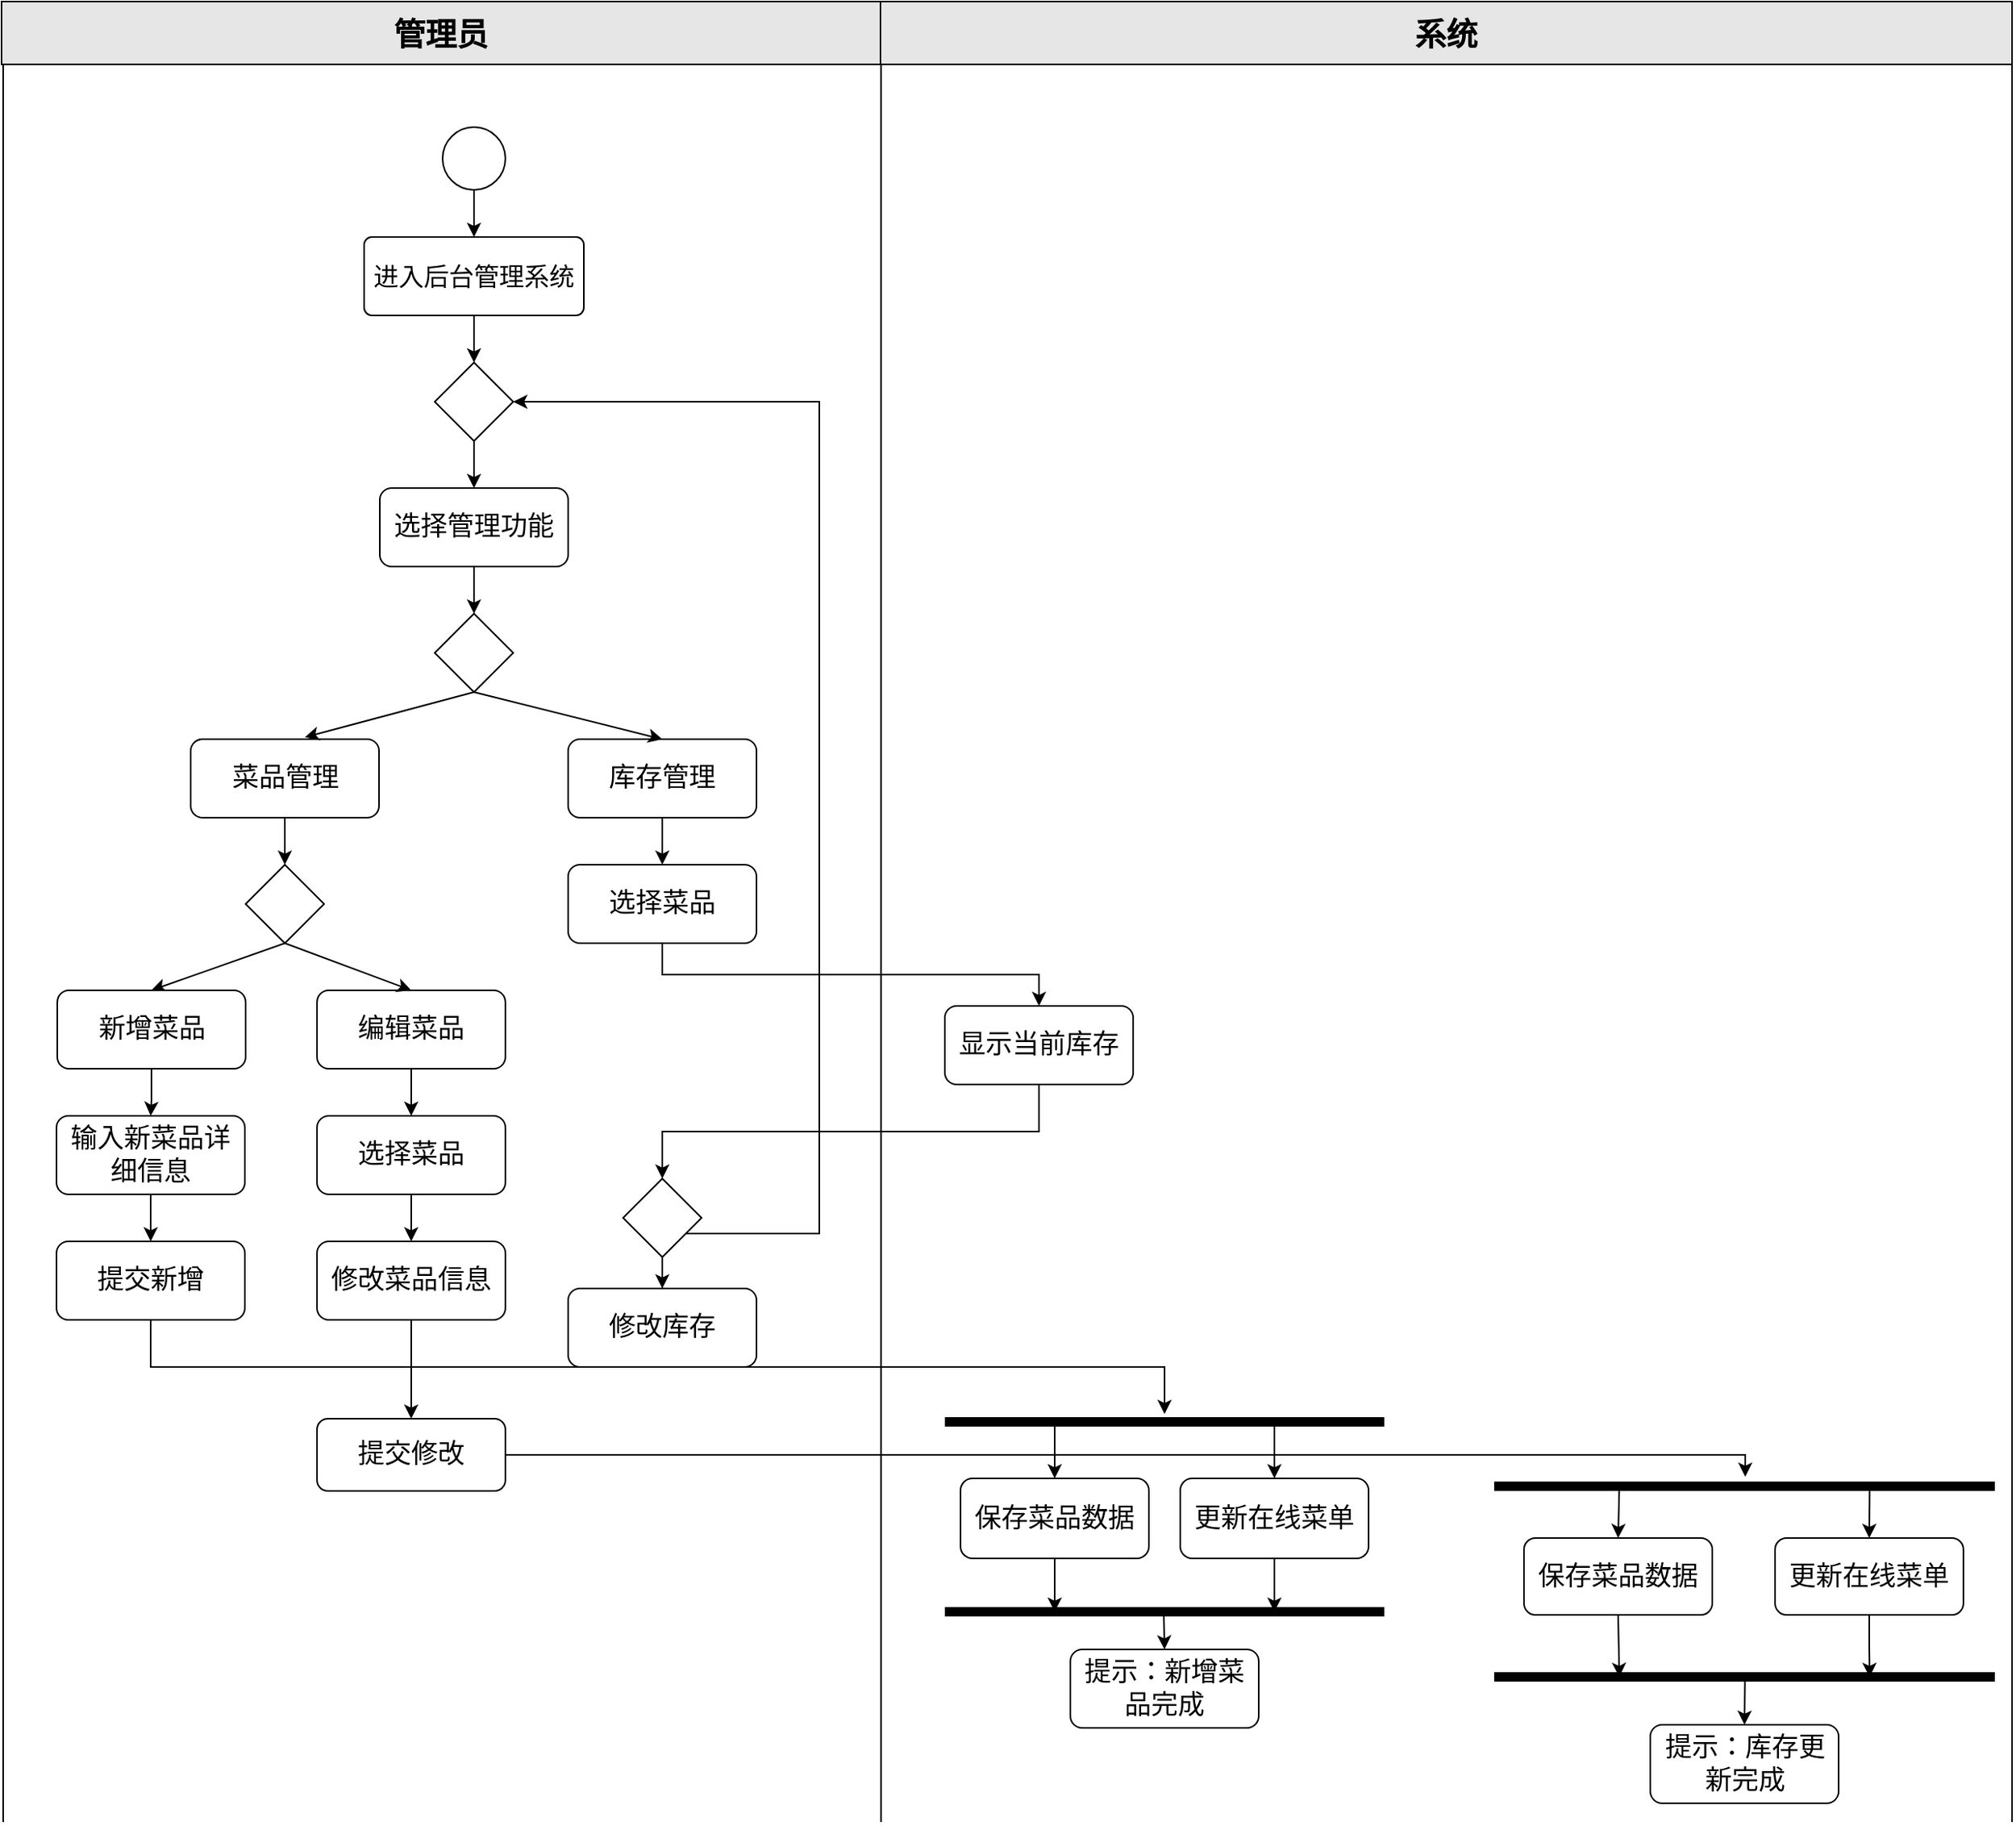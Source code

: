 <mxfile version="27.0.5">
  <diagram name="第 1 页" id="OfFDXcEh4mvgwOR_4sZM">
    <mxGraphModel dx="3284" dy="1823" grid="1" gridSize="10" guides="1" tooltips="1" connect="1" arrows="1" fold="1" page="1" pageScale="1" pageWidth="827" pageHeight="1169" math="0" shadow="0">
      <root>
        <mxCell id="0" />
        <mxCell id="1" parent="0" />
        <mxCell id="ZkD1P1Wt4bG5LlNcU552-23" style="edgeStyle=orthogonalEdgeStyle;rounded=0;orthogonalLoop=1;jettySize=auto;html=1;exitX=0.5;exitY=1;exitDx=0;exitDy=0;labelBackgroundColor=none;fontColor=default;" parent="1" source="jzol34q8vQIkxrYHAkH4-21" target="wrpRZbD9yLnscSps5DgX-5" edge="1">
          <mxGeometry relative="1" as="geometry" />
        </mxCell>
        <mxCell id="ZkD1P1Wt4bG5LlNcU552-22" style="edgeStyle=orthogonalEdgeStyle;rounded=0;orthogonalLoop=1;jettySize=auto;html=1;exitX=0.5;exitY=1;exitDx=0;exitDy=0;entryX=0.5;entryY=0;entryDx=0;entryDy=0;labelBackgroundColor=none;fontColor=default;" parent="1" source="wrpRZbD9yLnscSps5DgX-1" target="ZkD1P1Wt4bG5LlNcU552-5" edge="1">
          <mxGeometry relative="1" as="geometry" />
        </mxCell>
        <mxCell id="ZkD1P1Wt4bG5LlNcU552-24" style="edgeStyle=orthogonalEdgeStyle;rounded=0;orthogonalLoop=1;jettySize=auto;html=1;exitX=0.5;exitY=1;exitDx=0;exitDy=0;entryX=0.5;entryY=0;entryDx=0;entryDy=0;labelBackgroundColor=none;fontColor=default;" parent="1" source="wrpRZbD9yLnscSps5DgX-5" target="ZkD1P1Wt4bG5LlNcU552-4" edge="1">
          <mxGeometry relative="1" as="geometry" />
        </mxCell>
        <mxCell id="wrpRZbD9yLnscSps5DgX-5" value="输入新菜品详细信息" style="rounded=1;whiteSpace=wrap;html=1;fontSize=17;fontFamily=黑体;labelBackgroundColor=none;" parent="1" vertex="1">
          <mxGeometry x="-46" y="790" width="120" height="50" as="geometry" />
        </mxCell>
        <mxCell id="ZkD1P1Wt4bG5LlNcU552-37" style="edgeStyle=orthogonalEdgeStyle;rounded=0;orthogonalLoop=1;jettySize=auto;html=1;exitX=0.5;exitY=1;exitDx=0;exitDy=0;labelBackgroundColor=none;fontColor=default;" parent="1" source="ZkD1P1Wt4bG5LlNcU552-4" target="ZkD1P1Wt4bG5LlNcU552-36" edge="1">
          <mxGeometry relative="1" as="geometry" />
        </mxCell>
        <mxCell id="ZkD1P1Wt4bG5LlNcU552-4" value="提交新增" style="rounded=1;whiteSpace=wrap;html=1;fontSize=17;fontFamily=黑体;labelBackgroundColor=none;" parent="1" vertex="1">
          <mxGeometry x="-46" y="870" width="120" height="50" as="geometry" />
        </mxCell>
        <mxCell id="ZkD1P1Wt4bG5LlNcU552-25" style="edgeStyle=orthogonalEdgeStyle;rounded=0;orthogonalLoop=1;jettySize=auto;html=1;exitX=0.5;exitY=1;exitDx=0;exitDy=0;labelBackgroundColor=none;fontColor=default;" parent="1" source="ZkD1P1Wt4bG5LlNcU552-5" target="ZkD1P1Wt4bG5LlNcU552-6" edge="1">
          <mxGeometry relative="1" as="geometry" />
        </mxCell>
        <mxCell id="ZkD1P1Wt4bG5LlNcU552-5" value="选择菜品" style="rounded=1;whiteSpace=wrap;html=1;fontSize=17;fontFamily=黑体;labelBackgroundColor=none;" parent="1" vertex="1">
          <mxGeometry x="120" y="790" width="120" height="50" as="geometry" />
        </mxCell>
        <mxCell id="ZkD1P1Wt4bG5LlNcU552-26" style="edgeStyle=orthogonalEdgeStyle;rounded=0;orthogonalLoop=1;jettySize=auto;html=1;exitX=0.5;exitY=1;exitDx=0;exitDy=0;entryX=0.5;entryY=0;entryDx=0;entryDy=0;labelBackgroundColor=none;fontColor=default;" parent="1" source="ZkD1P1Wt4bG5LlNcU552-6" target="ZkD1P1Wt4bG5LlNcU552-7" edge="1">
          <mxGeometry relative="1" as="geometry" />
        </mxCell>
        <mxCell id="ZkD1P1Wt4bG5LlNcU552-6" value="修改菜品信息" style="rounded=1;whiteSpace=wrap;html=1;fontSize=17;fontFamily=黑体;labelBackgroundColor=none;" parent="1" vertex="1">
          <mxGeometry x="120" y="870" width="120" height="50" as="geometry" />
        </mxCell>
        <mxCell id="ZkD1P1Wt4bG5LlNcU552-7" value="提交修改" style="rounded=1;whiteSpace=wrap;html=1;fontSize=17;fontFamily=黑体;labelBackgroundColor=none;" parent="1" vertex="1">
          <mxGeometry x="120" y="983" width="120" height="46" as="geometry" />
        </mxCell>
        <mxCell id="ZkD1P1Wt4bG5LlNcU552-16" style="edgeStyle=orthogonalEdgeStyle;rounded=0;orthogonalLoop=1;jettySize=auto;html=1;exitX=0.5;exitY=1;exitDx=0;exitDy=0;labelBackgroundColor=none;fontColor=default;" parent="1" source="ZkD1P1Wt4bG5LlNcU552-8" target="ZkD1P1Wt4bG5LlNcU552-14" edge="1">
          <mxGeometry relative="1" as="geometry" />
        </mxCell>
        <mxCell id="ZkD1P1Wt4bG5LlNcU552-8" value="选择菜品" style="rounded=1;whiteSpace=wrap;html=1;fontSize=17;fontFamily=黑体;labelBackgroundColor=none;" parent="1" vertex="1">
          <mxGeometry x="280" y="630" width="120" height="50" as="geometry" />
        </mxCell>
        <mxCell id="ZkD1P1Wt4bG5LlNcU552-80" style="edgeStyle=orthogonalEdgeStyle;rounded=0;orthogonalLoop=1;jettySize=auto;html=1;exitX=0.5;exitY=1;exitDx=0;exitDy=0;labelBackgroundColor=none;fontColor=default;" parent="1" source="ZkD1P1Wt4bG5LlNcU552-14" target="ZkD1P1Wt4bG5LlNcU552-15" edge="1">
          <mxGeometry relative="1" as="geometry" />
        </mxCell>
        <mxCell id="ZkD1P1Wt4bG5LlNcU552-14" value="显示当前库存" style="rounded=1;whiteSpace=wrap;html=1;fontSize=17;fontFamily=黑体;labelBackgroundColor=none;" parent="1" vertex="1">
          <mxGeometry x="520" y="720" width="120" height="50" as="geometry" />
        </mxCell>
        <mxCell id="ZkD1P1Wt4bG5LlNcU552-81" style="edgeStyle=orthogonalEdgeStyle;rounded=0;orthogonalLoop=1;jettySize=auto;html=1;entryX=0.5;entryY=0;entryDx=0;entryDy=0;labelBackgroundColor=none;fontColor=default;" parent="1" source="ZkD1P1Wt4bG5LlNcU552-15" target="ZkD1P1Wt4bG5LlNcU552-18" edge="1">
          <mxGeometry relative="1" as="geometry" />
        </mxCell>
        <mxCell id="ZkD1P1Wt4bG5LlNcU552-82" style="edgeStyle=orthogonalEdgeStyle;rounded=0;orthogonalLoop=1;jettySize=auto;html=1;entryX=1;entryY=0.5;entryDx=0;entryDy=0;labelBackgroundColor=none;fontColor=default;" parent="1" source="ZkD1P1Wt4bG5LlNcU552-15" target="ZkD1P1Wt4bG5LlNcU552-1" edge="1">
          <mxGeometry relative="1" as="geometry">
            <Array as="points">
              <mxPoint x="440" y="865" />
              <mxPoint x="440" y="335" />
            </Array>
          </mxGeometry>
        </mxCell>
        <mxCell id="ZkD1P1Wt4bG5LlNcU552-15" value="" style="rhombus;whiteSpace=wrap;html=1;labelBackgroundColor=none;" parent="1" vertex="1">
          <mxGeometry x="315" y="830" width="50" height="50" as="geometry" />
        </mxCell>
        <mxCell id="ZkD1P1Wt4bG5LlNcU552-18" value="修改库存" style="rounded=1;whiteSpace=wrap;html=1;fontSize=17;fontFamily=黑体;labelBackgroundColor=none;" parent="1" vertex="1">
          <mxGeometry x="280" y="900" width="120" height="50" as="geometry" />
        </mxCell>
        <mxCell id="ZkD1P1Wt4bG5LlNcU552-40" style="edgeStyle=orthogonalEdgeStyle;rounded=0;orthogonalLoop=1;jettySize=auto;html=1;exitX=0.75;exitY=0.5;exitDx=0;exitDy=0;exitPerimeter=0;entryX=0.5;entryY=0;entryDx=0;entryDy=0;labelBackgroundColor=none;fontColor=default;" parent="1" source="ZkD1P1Wt4bG5LlNcU552-30" target="ZkD1P1Wt4bG5LlNcU552-35" edge="1">
          <mxGeometry relative="1" as="geometry" />
        </mxCell>
        <mxCell id="ZkD1P1Wt4bG5LlNcU552-41" style="edgeStyle=orthogonalEdgeStyle;rounded=0;orthogonalLoop=1;jettySize=auto;html=1;exitX=0.25;exitY=0.5;exitDx=0;exitDy=0;exitPerimeter=0;entryX=0.5;entryY=0;entryDx=0;entryDy=0;labelBackgroundColor=none;fontColor=default;" parent="1" source="ZkD1P1Wt4bG5LlNcU552-30" target="ZkD1P1Wt4bG5LlNcU552-34" edge="1">
          <mxGeometry relative="1" as="geometry" />
        </mxCell>
        <mxCell id="ZkD1P1Wt4bG5LlNcU552-30" value="" style="shape=line;html=1;strokeWidth=6;labelBackgroundColor=none;" parent="1" vertex="1">
          <mxGeometry x="870" y="1021" width="319" height="10" as="geometry" />
        </mxCell>
        <mxCell id="ZkD1P1Wt4bG5LlNcU552-34" value="保存菜品数据" style="rounded=1;whiteSpace=wrap;html=1;fontFamily=黑体;fontSize=17;labelBackgroundColor=none;" parent="1" vertex="1">
          <mxGeometry x="889" y="1059" width="120" height="49" as="geometry" />
        </mxCell>
        <mxCell id="ZkD1P1Wt4bG5LlNcU552-35" value="更新在线菜单" style="rounded=1;whiteSpace=wrap;html=1;fontSize=17;fontFamily=黑体;labelBackgroundColor=none;" parent="1" vertex="1">
          <mxGeometry x="1049" y="1059" width="120" height="49" as="geometry" />
        </mxCell>
        <mxCell id="ZkD1P1Wt4bG5LlNcU552-44" style="edgeStyle=orthogonalEdgeStyle;rounded=0;orthogonalLoop=1;jettySize=auto;html=1;exitX=0.25;exitY=0.5;exitDx=0;exitDy=0;exitPerimeter=0;labelBackgroundColor=none;fontColor=default;" parent="1" source="ZkD1P1Wt4bG5LlNcU552-36" target="ZkD1P1Wt4bG5LlNcU552-42" edge="1">
          <mxGeometry relative="1" as="geometry" />
        </mxCell>
        <mxCell id="ZkD1P1Wt4bG5LlNcU552-45" style="edgeStyle=orthogonalEdgeStyle;rounded=0;orthogonalLoop=1;jettySize=auto;html=1;exitX=0.75;exitY=0.5;exitDx=0;exitDy=0;exitPerimeter=0;entryX=0.5;entryY=0;entryDx=0;entryDy=0;labelBackgroundColor=none;fontColor=default;" parent="1" source="ZkD1P1Wt4bG5LlNcU552-36" target="ZkD1P1Wt4bG5LlNcU552-43" edge="1">
          <mxGeometry relative="1" as="geometry">
            <mxPoint x="710" y="1090" as="targetPoint" />
          </mxGeometry>
        </mxCell>
        <mxCell id="ZkD1P1Wt4bG5LlNcU552-36" value="" style="shape=line;html=1;strokeWidth=6;labelBackgroundColor=none;" parent="1" vertex="1">
          <mxGeometry x="520" y="980" width="280" height="10" as="geometry" />
        </mxCell>
        <mxCell id="ZkD1P1Wt4bG5LlNcU552-42" value="保存菜品数据" style="rounded=1;whiteSpace=wrap;html=1;fontSize=17;fontFamily=黑体;labelBackgroundColor=none;" parent="1" vertex="1">
          <mxGeometry x="530" y="1021" width="120" height="51" as="geometry" />
        </mxCell>
        <mxCell id="ZkD1P1Wt4bG5LlNcU552-43" value="更新在线菜单" style="rounded=1;whiteSpace=wrap;html=1;fontSize=17;fontFamily=黑体;labelBackgroundColor=none;" parent="1" vertex="1">
          <mxGeometry x="670" y="1021" width="120" height="51" as="geometry" />
        </mxCell>
        <mxCell id="ZkD1P1Wt4bG5LlNcU552-50" style="edgeStyle=orthogonalEdgeStyle;rounded=0;orthogonalLoop=1;jettySize=auto;html=1;entryX=0.5;entryY=0;entryDx=0;entryDy=0;exitX=0.498;exitY=0.212;exitDx=0;exitDy=0;exitPerimeter=0;labelBackgroundColor=none;fontColor=default;" parent="1" source="ZkD1P1Wt4bG5LlNcU552-46" target="ZkD1P1Wt4bG5LlNcU552-49" edge="1">
          <mxGeometry relative="1" as="geometry" />
        </mxCell>
        <mxCell id="ZkD1P1Wt4bG5LlNcU552-46" value="" style="shape=line;html=1;strokeWidth=6;labelBackgroundColor=none;" parent="1" vertex="1">
          <mxGeometry x="520" y="1101" width="280" height="10" as="geometry" />
        </mxCell>
        <mxCell id="ZkD1P1Wt4bG5LlNcU552-47" style="edgeStyle=orthogonalEdgeStyle;rounded=0;orthogonalLoop=1;jettySize=auto;html=1;exitX=0.5;exitY=1;exitDx=0;exitDy=0;entryX=0.25;entryY=0.5;entryDx=0;entryDy=0;entryPerimeter=0;labelBackgroundColor=none;fontColor=default;" parent="1" source="ZkD1P1Wt4bG5LlNcU552-42" target="ZkD1P1Wt4bG5LlNcU552-46" edge="1">
          <mxGeometry relative="1" as="geometry" />
        </mxCell>
        <mxCell id="ZkD1P1Wt4bG5LlNcU552-48" style="edgeStyle=orthogonalEdgeStyle;rounded=0;orthogonalLoop=1;jettySize=auto;html=1;exitX=0.5;exitY=1;exitDx=0;exitDy=0;entryX=0.75;entryY=0.5;entryDx=0;entryDy=0;entryPerimeter=0;labelBackgroundColor=none;fontColor=default;" parent="1" source="ZkD1P1Wt4bG5LlNcU552-43" target="ZkD1P1Wt4bG5LlNcU552-46" edge="1">
          <mxGeometry relative="1" as="geometry">
            <mxPoint x="710" y="1101" as="sourcePoint" />
          </mxGeometry>
        </mxCell>
        <mxCell id="ZkD1P1Wt4bG5LlNcU552-49" value="提示：新增菜品完成" style="rounded=1;whiteSpace=wrap;html=1;fontSize=17;fontFamily=黑体;labelBackgroundColor=none;" parent="1" vertex="1">
          <mxGeometry x="600" y="1130" width="120" height="50" as="geometry" />
        </mxCell>
        <mxCell id="ZkD1P1Wt4bG5LlNcU552-51" value="提示：库存更新&lt;span style=&quot;background-color: transparent; color: light-dark(rgb(0, 0, 0), rgb(255, 255, 255));&quot;&gt;完成&lt;/span&gt;" style="rounded=1;whiteSpace=wrap;html=1;fontSize=17;fontFamily=黑体;labelBackgroundColor=none;" parent="1" vertex="1">
          <mxGeometry x="969.5" y="1178" width="120" height="50" as="geometry" />
        </mxCell>
        <mxCell id="ZkD1P1Wt4bG5LlNcU552-77" style="edgeStyle=orthogonalEdgeStyle;rounded=0;orthogonalLoop=1;jettySize=auto;html=1;entryX=0.5;entryY=0;entryDx=0;entryDy=0;labelBackgroundColor=none;fontColor=default;" parent="1" source="jzol34q8vQIkxrYHAkH4-4" target="ZkD1P1Wt4bG5LlNcU552-1" edge="1">
          <mxGeometry relative="1" as="geometry" />
        </mxCell>
        <mxCell id="jzol34q8vQIkxrYHAkH4-4" value="&lt;font style=&quot;vertical-align: inherit;&quot;&gt;&lt;font style=&quot;vertical-align: inherit; font-size: 16px;&quot;&gt;进入后台管理系统&lt;/font&gt;&lt;/font&gt;" style="html=1;align=center;verticalAlign=middle;rounded=1;absoluteArcSize=1;arcSize=10;dashed=0;whiteSpace=wrap;labelBackgroundColor=none;" parent="1" vertex="1">
          <mxGeometry x="150" y="230" width="140" height="50" as="geometry" />
        </mxCell>
        <mxCell id="ZkD1P1Wt4bG5LlNcU552-1" value="" style="rhombus;whiteSpace=wrap;html=1;labelBackgroundColor=none;" parent="1" vertex="1">
          <mxGeometry x="195" y="310" width="50" height="50" as="geometry" />
        </mxCell>
        <mxCell id="ZkD1P1Wt4bG5LlNcU552-73" style="edgeStyle=orthogonalEdgeStyle;rounded=0;orthogonalLoop=1;jettySize=auto;html=1;exitX=0.5;exitY=1;exitDx=0;exitDy=0;labelBackgroundColor=none;fontColor=default;" parent="1" source="jzol34q8vQIkxrYHAkH4-8" target="jzol34q8vQIkxrYHAkH4-11" edge="1">
          <mxGeometry relative="1" as="geometry" />
        </mxCell>
        <mxCell id="jzol34q8vQIkxrYHAkH4-8" value="&lt;font face=&quot;黑体&quot; style=&quot;font-size: 17px;&quot;&gt;选择管理功能&lt;/font&gt;" style="rounded=1;whiteSpace=wrap;html=1;labelBackgroundColor=none;" parent="1" vertex="1">
          <mxGeometry x="160" y="390" width="120" height="50" as="geometry" />
        </mxCell>
        <mxCell id="ZkD1P1Wt4bG5LlNcU552-2" style="edgeStyle=orthogonalEdgeStyle;rounded=0;orthogonalLoop=1;jettySize=auto;html=1;entryX=0.5;entryY=0;entryDx=0;entryDy=0;labelBackgroundColor=none;fontColor=default;" parent="1" source="ZkD1P1Wt4bG5LlNcU552-1" target="jzol34q8vQIkxrYHAkH4-8" edge="1">
          <mxGeometry relative="1" as="geometry" />
        </mxCell>
        <mxCell id="jzol34q8vQIkxrYHAkH4-11" value="" style="rhombus;whiteSpace=wrap;html=1;labelBackgroundColor=none;" parent="1" vertex="1">
          <mxGeometry x="195" y="470" width="50" height="50" as="geometry" />
        </mxCell>
        <mxCell id="jzol34q8vQIkxrYHAkH4-13" value="&lt;font style=&quot;vertical-align: inherit;&quot;&gt;&lt;font face=&quot;黑体&quot; style=&quot;vertical-align: inherit; font-size: 17px;&quot;&gt;菜品管理&lt;/font&gt;&lt;/font&gt;" style="rounded=1;whiteSpace=wrap;html=1;labelBackgroundColor=none;" parent="1" vertex="1">
          <mxGeometry x="39.5" y="550" width="120" height="50" as="geometry" />
        </mxCell>
        <mxCell id="jzol34q8vQIkxrYHAkH4-16" style="rounded=0;orthogonalLoop=1;jettySize=auto;html=1;exitX=0.5;exitY=1;exitDx=0;exitDy=0;entryX=0.606;entryY=-0.024;entryDx=0;entryDy=0;entryPerimeter=0;labelBackgroundColor=none;fontColor=default;" parent="1" source="jzol34q8vQIkxrYHAkH4-11" target="jzol34q8vQIkxrYHAkH4-13" edge="1">
          <mxGeometry relative="1" as="geometry" />
        </mxCell>
        <mxCell id="ZkD1P1Wt4bG5LlNcU552-78" style="edgeStyle=orthogonalEdgeStyle;rounded=0;orthogonalLoop=1;jettySize=auto;html=1;entryX=0.5;entryY=0;entryDx=0;entryDy=0;labelBackgroundColor=none;fontColor=default;" parent="1" source="jzol34q8vQIkxrYHAkH4-14" target="ZkD1P1Wt4bG5LlNcU552-8" edge="1">
          <mxGeometry relative="1" as="geometry" />
        </mxCell>
        <mxCell id="jzol34q8vQIkxrYHAkH4-14" value="&lt;font style=&quot;vertical-align: inherit;&quot;&gt;&lt;font style=&quot;vertical-align: inherit;&quot;&gt;&lt;font style=&quot;vertical-align: inherit;&quot;&gt;&lt;font face=&quot;黑体&quot; style=&quot;vertical-align: inherit; font-size: 17px;&quot;&gt;库存管理&lt;/font&gt;&lt;/font&gt;&lt;/font&gt;&lt;/font&gt;" style="rounded=1;whiteSpace=wrap;html=1;labelBackgroundColor=none;" parent="1" vertex="1">
          <mxGeometry x="280" y="550" width="120" height="50" as="geometry" />
        </mxCell>
        <mxCell id="jzol34q8vQIkxrYHAkH4-17" style="rounded=0;orthogonalLoop=1;jettySize=auto;html=1;exitX=0.5;exitY=1;exitDx=0;exitDy=0;entryX=0.5;entryY=0;entryDx=0;entryDy=0;labelBackgroundColor=none;fontColor=default;" parent="1" source="jzol34q8vQIkxrYHAkH4-11" target="jzol34q8vQIkxrYHAkH4-14" edge="1">
          <mxGeometry relative="1" as="geometry" />
        </mxCell>
        <mxCell id="jzol34q8vQIkxrYHAkH4-19" value="" style="rhombus;whiteSpace=wrap;html=1;labelBackgroundColor=none;" parent="1" vertex="1">
          <mxGeometry x="74.5" y="630" width="50" height="50" as="geometry" />
        </mxCell>
        <mxCell id="jzol34q8vQIkxrYHAkH4-20" style="edgeStyle=orthogonalEdgeStyle;rounded=0;orthogonalLoop=1;jettySize=auto;html=1;entryX=0.5;entryY=0;entryDx=0;entryDy=0;labelBackgroundColor=none;fontColor=default;" parent="1" source="jzol34q8vQIkxrYHAkH4-13" target="jzol34q8vQIkxrYHAkH4-19" edge="1">
          <mxGeometry relative="1" as="geometry" />
        </mxCell>
        <mxCell id="wrpRZbD9yLnscSps5DgX-3" style="rounded=0;orthogonalLoop=1;jettySize=auto;html=1;entryX=0.5;entryY=0;entryDx=0;entryDy=0;exitX=0.5;exitY=1;exitDx=0;exitDy=0;labelBackgroundColor=none;fontColor=default;" parent="1" source="jzol34q8vQIkxrYHAkH4-19" target="jzol34q8vQIkxrYHAkH4-21" edge="1">
          <mxGeometry relative="1" as="geometry">
            <mxPoint x="60" y="720" as="targetPoint" />
          </mxGeometry>
        </mxCell>
        <mxCell id="wrpRZbD9yLnscSps5DgX-1" value="编辑&lt;span style=&quot;background-color: transparent; color: light-dark(rgb(0, 0, 0), rgb(255, 255, 255));&quot;&gt;菜品&lt;/span&gt;" style="rounded=1;whiteSpace=wrap;html=1;fontSize=17;fontFamily=黑体;labelBackgroundColor=none;" parent="1" vertex="1">
          <mxGeometry x="120" y="710" width="120" height="50" as="geometry" />
        </mxCell>
        <mxCell id="wrpRZbD9yLnscSps5DgX-2" style="rounded=0;orthogonalLoop=1;jettySize=auto;html=1;exitX=0.5;exitY=1;exitDx=0;exitDy=0;entryX=0.5;entryY=0;entryDx=0;entryDy=0;labelBackgroundColor=none;fontColor=default;" parent="1" source="jzol34q8vQIkxrYHAkH4-19" target="wrpRZbD9yLnscSps5DgX-1" edge="1">
          <mxGeometry relative="1" as="geometry" />
        </mxCell>
        <mxCell id="jzol34q8vQIkxrYHAkH4-21" value="&lt;font style=&quot;font-size: 17px;&quot; face=&quot;黑体&quot;&gt;新增菜品&lt;/font&gt;" style="rounded=1;whiteSpace=wrap;html=1;labelBackgroundColor=none;" parent="1" vertex="1">
          <mxGeometry x="-45.5" y="710" width="120" height="50" as="geometry" />
        </mxCell>
        <mxCell id="ZkD1P1Wt4bG5LlNcU552-75" style="edgeStyle=orthogonalEdgeStyle;rounded=0;orthogonalLoop=1;jettySize=auto;html=1;labelBackgroundColor=none;fontColor=default;" parent="1" source="ZkD1P1Wt4bG5LlNcU552-74" target="jzol34q8vQIkxrYHAkH4-4" edge="1">
          <mxGeometry relative="1" as="geometry" />
        </mxCell>
        <mxCell id="ZkD1P1Wt4bG5LlNcU552-74" value="" style="ellipse;html=1;labelBackgroundColor=none;" parent="1" vertex="1">
          <mxGeometry x="200" y="160" width="40" height="40" as="geometry" />
        </mxCell>
        <mxCell id="ZkD1P1Wt4bG5LlNcU552-83" style="edgeStyle=orthogonalEdgeStyle;rounded=0;orthogonalLoop=1;jettySize=auto;html=1;labelBackgroundColor=none;fontColor=default;" parent="1" source="ZkD1P1Wt4bG5LlNcU552-7" edge="1">
          <mxGeometry relative="1" as="geometry">
            <mxPoint x="1030" y="1020" as="targetPoint" />
            <Array as="points">
              <mxPoint x="1030" y="1006" />
            </Array>
          </mxGeometry>
        </mxCell>
        <mxCell id="ZkD1P1Wt4bG5LlNcU552-88" style="edgeStyle=orthogonalEdgeStyle;rounded=0;orthogonalLoop=1;jettySize=auto;html=1;entryX=0.5;entryY=0;entryDx=0;entryDy=0;exitX=0.501;exitY=0.537;exitDx=0;exitDy=0;exitPerimeter=0;labelBackgroundColor=none;fontColor=default;" parent="1" source="ZkD1P1Wt4bG5LlNcU552-84" target="ZkD1P1Wt4bG5LlNcU552-51" edge="1">
          <mxGeometry relative="1" as="geometry" />
        </mxCell>
        <mxCell id="ZkD1P1Wt4bG5LlNcU552-84" value="" style="shape=line;html=1;strokeWidth=6;labelBackgroundColor=none;" parent="1" vertex="1">
          <mxGeometry x="870" y="1137" width="319" height="21" as="geometry" />
        </mxCell>
        <mxCell id="ZkD1P1Wt4bG5LlNcU552-86" style="edgeStyle=orthogonalEdgeStyle;rounded=0;orthogonalLoop=1;jettySize=auto;html=1;entryX=0.75;entryY=0.5;entryDx=0;entryDy=0;entryPerimeter=0;labelBackgroundColor=none;fontColor=default;" parent="1" source="ZkD1P1Wt4bG5LlNcU552-35" target="ZkD1P1Wt4bG5LlNcU552-84" edge="1">
          <mxGeometry relative="1" as="geometry" />
        </mxCell>
        <mxCell id="ZkD1P1Wt4bG5LlNcU552-87" style="edgeStyle=orthogonalEdgeStyle;rounded=0;orthogonalLoop=1;jettySize=auto;html=1;exitX=0.5;exitY=1;exitDx=0;exitDy=0;entryX=0.25;entryY=0.5;entryDx=0;entryDy=0;entryPerimeter=0;labelBackgroundColor=none;fontColor=default;" parent="1" source="ZkD1P1Wt4bG5LlNcU552-34" target="ZkD1P1Wt4bG5LlNcU552-84" edge="1">
          <mxGeometry relative="1" as="geometry" />
        </mxCell>
        <mxCell id="GrfXblt5mlEnLoXtTGxq-4" value="" style="endArrow=none;html=1;rounded=0;" edge="1" parent="1">
          <mxGeometry width="50" height="50" relative="1" as="geometry">
            <mxPoint x="-80" y="1240" as="sourcePoint" />
            <mxPoint x="-80" y="120" as="targetPoint" />
          </mxGeometry>
        </mxCell>
        <mxCell id="GrfXblt5mlEnLoXtTGxq-5" value="" style="endArrow=none;html=1;rounded=0;" edge="1" parent="1">
          <mxGeometry width="50" height="50" relative="1" as="geometry">
            <mxPoint x="479.33" y="1240" as="sourcePoint" />
            <mxPoint x="479.33" y="120" as="targetPoint" />
          </mxGeometry>
        </mxCell>
        <mxCell id="GrfXblt5mlEnLoXtTGxq-6" value="" style="endArrow=none;html=1;rounded=0;" edge="1" parent="1">
          <mxGeometry width="50" height="50" relative="1" as="geometry">
            <mxPoint x="1200" y="1240" as="sourcePoint" />
            <mxPoint x="1200" y="120" as="targetPoint" />
          </mxGeometry>
        </mxCell>
        <mxCell id="GrfXblt5mlEnLoXtTGxq-7" value="" style="endArrow=none;html=1;rounded=0;" edge="1" parent="1">
          <mxGeometry width="50" height="50" relative="1" as="geometry">
            <mxPoint x="-80" y="120" as="sourcePoint" />
            <mxPoint x="1200" y="120" as="targetPoint" />
          </mxGeometry>
        </mxCell>
        <mxCell id="GrfXblt5mlEnLoXtTGxq-8" value="管理员" style="rounded=0;whiteSpace=wrap;html=1;fontSize=20;fontFamily=黑体;fontStyle=1;fillColor=#E6E6E6;" vertex="1" parent="1">
          <mxGeometry x="-81" y="80" width="560" height="40" as="geometry" />
        </mxCell>
        <mxCell id="GrfXblt5mlEnLoXtTGxq-9" value="系统" style="rounded=0;whiteSpace=wrap;html=1;fontSize=20;fontFamily=黑体;fontStyle=1;fillColor=#E6E6E6;" vertex="1" parent="1">
          <mxGeometry x="479" y="80" width="721" height="40" as="geometry" />
        </mxCell>
      </root>
    </mxGraphModel>
  </diagram>
</mxfile>
